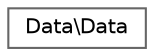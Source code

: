 digraph "Graphical Class Hierarchy"
{
 // LATEX_PDF_SIZE
  bgcolor="transparent";
  edge [fontname=Helvetica,fontsize=10,labelfontname=Helvetica,labelfontsize=10];
  node [fontname=Helvetica,fontsize=10,shape=box,height=0.2,width=0.4];
  rankdir="LR";
  Node0 [id="Node000000",label="Data\\Data",height=0.2,width=0.4,color="grey40", fillcolor="white", style="filled",URL="$classData_1_1Data.html",tooltip=" "];
}
